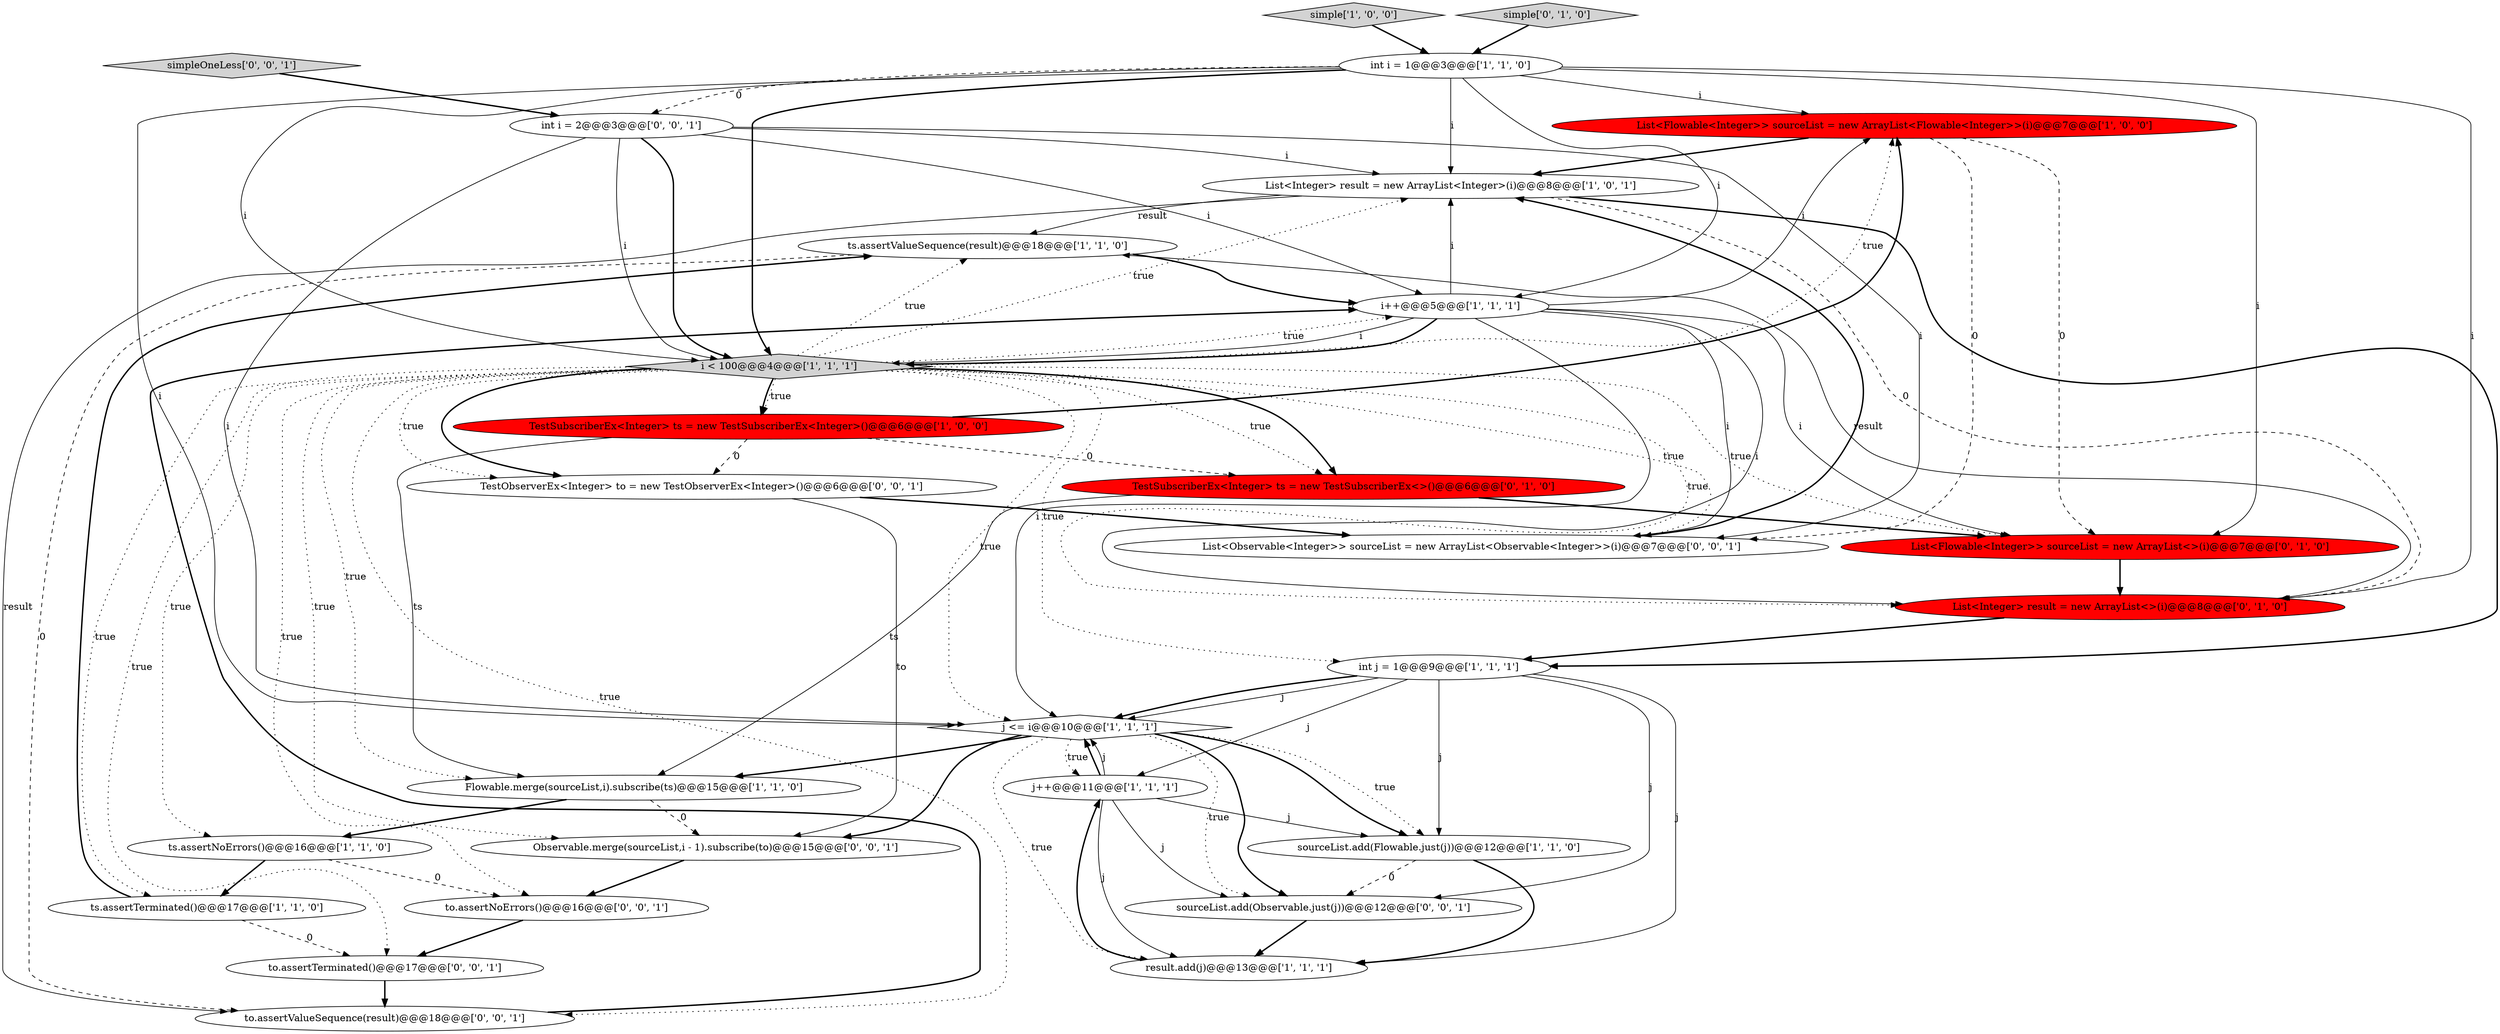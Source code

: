 digraph {
8 [style = filled, label = "List<Flowable<Integer>> sourceList = new ArrayList<Flowable<Integer>>(i)@@@7@@@['1', '0', '0']", fillcolor = red, shape = ellipse image = "AAA1AAABBB1BBB"];
10 [style = filled, label = "List<Integer> result = new ArrayList<Integer>(i)@@@8@@@['1', '0', '1']", fillcolor = white, shape = ellipse image = "AAA0AAABBB1BBB"];
13 [style = filled, label = "ts.assertValueSequence(result)@@@18@@@['1', '1', '0']", fillcolor = white, shape = ellipse image = "AAA0AAABBB1BBB"];
7 [style = filled, label = "simple['1', '0', '0']", fillcolor = lightgray, shape = diamond image = "AAA0AAABBB1BBB"];
11 [style = filled, label = "j <= i@@@10@@@['1', '1', '1']", fillcolor = white, shape = diamond image = "AAA0AAABBB1BBB"];
20 [style = filled, label = "to.assertNoErrors()@@@16@@@['0', '0', '1']", fillcolor = white, shape = ellipse image = "AAA0AAABBB3BBB"];
28 [style = filled, label = "Observable.merge(sourceList,i - 1).subscribe(to)@@@15@@@['0', '0', '1']", fillcolor = white, shape = ellipse image = "AAA0AAABBB3BBB"];
12 [style = filled, label = "i < 100@@@4@@@['1', '1', '1']", fillcolor = lightgray, shape = diamond image = "AAA0AAABBB1BBB"];
3 [style = filled, label = "j++@@@11@@@['1', '1', '1']", fillcolor = white, shape = ellipse image = "AAA0AAABBB1BBB"];
27 [style = filled, label = "sourceList.add(Observable.just(j))@@@12@@@['0', '0', '1']", fillcolor = white, shape = ellipse image = "AAA0AAABBB3BBB"];
24 [style = filled, label = "int i = 2@@@3@@@['0', '0', '1']", fillcolor = white, shape = ellipse image = "AAA0AAABBB3BBB"];
4 [style = filled, label = "int i = 1@@@3@@@['1', '1', '0']", fillcolor = white, shape = ellipse image = "AAA0AAABBB1BBB"];
1 [style = filled, label = "TestSubscriberEx<Integer> ts = new TestSubscriberEx<Integer>()@@@6@@@['1', '0', '0']", fillcolor = red, shape = ellipse image = "AAA1AAABBB1BBB"];
18 [style = filled, label = "simple['0', '1', '0']", fillcolor = lightgray, shape = diamond image = "AAA0AAABBB2BBB"];
26 [style = filled, label = "to.assertTerminated()@@@17@@@['0', '0', '1']", fillcolor = white, shape = ellipse image = "AAA0AAABBB3BBB"];
21 [style = filled, label = "List<Observable<Integer>> sourceList = new ArrayList<Observable<Integer>>(i)@@@7@@@['0', '0', '1']", fillcolor = white, shape = ellipse image = "AAA0AAABBB3BBB"];
17 [style = filled, label = "TestSubscriberEx<Integer> ts = new TestSubscriberEx<>()@@@6@@@['0', '1', '0']", fillcolor = red, shape = ellipse image = "AAA1AAABBB2BBB"];
5 [style = filled, label = "result.add(j)@@@13@@@['1', '1', '1']", fillcolor = white, shape = ellipse image = "AAA0AAABBB1BBB"];
0 [style = filled, label = "i++@@@5@@@['1', '1', '1']", fillcolor = white, shape = ellipse image = "AAA0AAABBB1BBB"];
25 [style = filled, label = "simpleOneLess['0', '0', '1']", fillcolor = lightgray, shape = diamond image = "AAA0AAABBB3BBB"];
23 [style = filled, label = "TestObserverEx<Integer> to = new TestObserverEx<Integer>()@@@6@@@['0', '0', '1']", fillcolor = white, shape = ellipse image = "AAA0AAABBB3BBB"];
9 [style = filled, label = "sourceList.add(Flowable.just(j))@@@12@@@['1', '1', '0']", fillcolor = white, shape = ellipse image = "AAA0AAABBB1BBB"];
14 [style = filled, label = "ts.assertNoErrors()@@@16@@@['1', '1', '0']", fillcolor = white, shape = ellipse image = "AAA0AAABBB1BBB"];
2 [style = filled, label = "Flowable.merge(sourceList,i).subscribe(ts)@@@15@@@['1', '1', '0']", fillcolor = white, shape = ellipse image = "AAA0AAABBB1BBB"];
15 [style = filled, label = "ts.assertTerminated()@@@17@@@['1', '1', '0']", fillcolor = white, shape = ellipse image = "AAA0AAABBB1BBB"];
22 [style = filled, label = "to.assertValueSequence(result)@@@18@@@['0', '0', '1']", fillcolor = white, shape = ellipse image = "AAA0AAABBB3BBB"];
19 [style = filled, label = "List<Flowable<Integer>> sourceList = new ArrayList<>(i)@@@7@@@['0', '1', '0']", fillcolor = red, shape = ellipse image = "AAA1AAABBB2BBB"];
16 [style = filled, label = "List<Integer> result = new ArrayList<>(i)@@@8@@@['0', '1', '0']", fillcolor = red, shape = ellipse image = "AAA1AAABBB2BBB"];
6 [style = filled, label = "int j = 1@@@9@@@['1', '1', '1']", fillcolor = white, shape = ellipse image = "AAA0AAABBB1BBB"];
5->3 [style = bold, label=""];
8->10 [style = bold, label=""];
21->10 [style = bold, label=""];
28->20 [style = bold, label=""];
3->5 [style = solid, label="j"];
12->8 [style = dotted, label="true"];
20->26 [style = bold, label=""];
12->15 [style = dotted, label="true"];
9->27 [style = dashed, label="0"];
14->20 [style = dashed, label="0"];
11->9 [style = bold, label=""];
12->21 [style = dotted, label="true"];
26->22 [style = bold, label=""];
6->11 [style = solid, label="j"];
3->27 [style = solid, label="j"];
12->20 [style = dotted, label="true"];
22->0 [style = bold, label=""];
6->11 [style = bold, label=""];
2->14 [style = bold, label=""];
6->27 [style = solid, label="j"];
9->5 [style = bold, label=""];
27->5 [style = bold, label=""];
10->13 [style = solid, label="result"];
0->21 [style = solid, label="i"];
24->21 [style = solid, label="i"];
4->12 [style = solid, label="i"];
11->28 [style = bold, label=""];
12->17 [style = dotted, label="true"];
15->13 [style = bold, label=""];
12->23 [style = dotted, label="true"];
16->6 [style = bold, label=""];
12->2 [style = dotted, label="true"];
3->11 [style = bold, label=""];
11->5 [style = dotted, label="true"];
12->1 [style = bold, label=""];
4->8 [style = solid, label="i"];
12->11 [style = dotted, label="true"];
25->24 [style = bold, label=""];
24->12 [style = solid, label="i"];
12->22 [style = dotted, label="true"];
23->28 [style = solid, label="to"];
18->4 [style = bold, label=""];
12->10 [style = dotted, label="true"];
12->6 [style = dotted, label="true"];
12->19 [style = dotted, label="true"];
4->19 [style = solid, label="i"];
2->28 [style = dashed, label="0"];
0->8 [style = solid, label="i"];
15->26 [style = dashed, label="0"];
6->3 [style = solid, label="j"];
12->0 [style = dotted, label="true"];
4->0 [style = solid, label="i"];
14->15 [style = bold, label=""];
4->24 [style = dashed, label="0"];
1->2 [style = solid, label="ts"];
13->0 [style = bold, label=""];
24->12 [style = bold, label=""];
1->8 [style = bold, label=""];
0->12 [style = bold, label=""];
12->17 [style = bold, label=""];
11->9 [style = dotted, label="true"];
7->4 [style = bold, label=""];
10->6 [style = bold, label=""];
6->9 [style = solid, label="j"];
19->16 [style = bold, label=""];
12->26 [style = dotted, label="true"];
0->10 [style = solid, label="i"];
12->13 [style = dotted, label="true"];
11->27 [style = dotted, label="true"];
4->16 [style = solid, label="i"];
0->16 [style = solid, label="i"];
10->22 [style = solid, label="result"];
4->12 [style = bold, label=""];
10->16 [style = dashed, label="0"];
11->3 [style = dotted, label="true"];
1->23 [style = dashed, label="0"];
3->11 [style = solid, label="j"];
8->19 [style = dashed, label="0"];
4->11 [style = solid, label="i"];
24->0 [style = solid, label="i"];
0->12 [style = solid, label="i"];
24->11 [style = solid, label="i"];
24->10 [style = solid, label="i"];
16->13 [style = solid, label="result"];
12->1 [style = dotted, label="true"];
8->21 [style = dashed, label="0"];
17->19 [style = bold, label=""];
11->2 [style = bold, label=""];
12->28 [style = dotted, label="true"];
6->5 [style = solid, label="j"];
12->14 [style = dotted, label="true"];
1->17 [style = dashed, label="0"];
23->21 [style = bold, label=""];
12->16 [style = dotted, label="true"];
17->2 [style = solid, label="ts"];
0->11 [style = solid, label="i"];
4->10 [style = solid, label="i"];
12->23 [style = bold, label=""];
0->19 [style = solid, label="i"];
3->9 [style = solid, label="j"];
13->22 [style = dashed, label="0"];
11->27 [style = bold, label=""];
}
